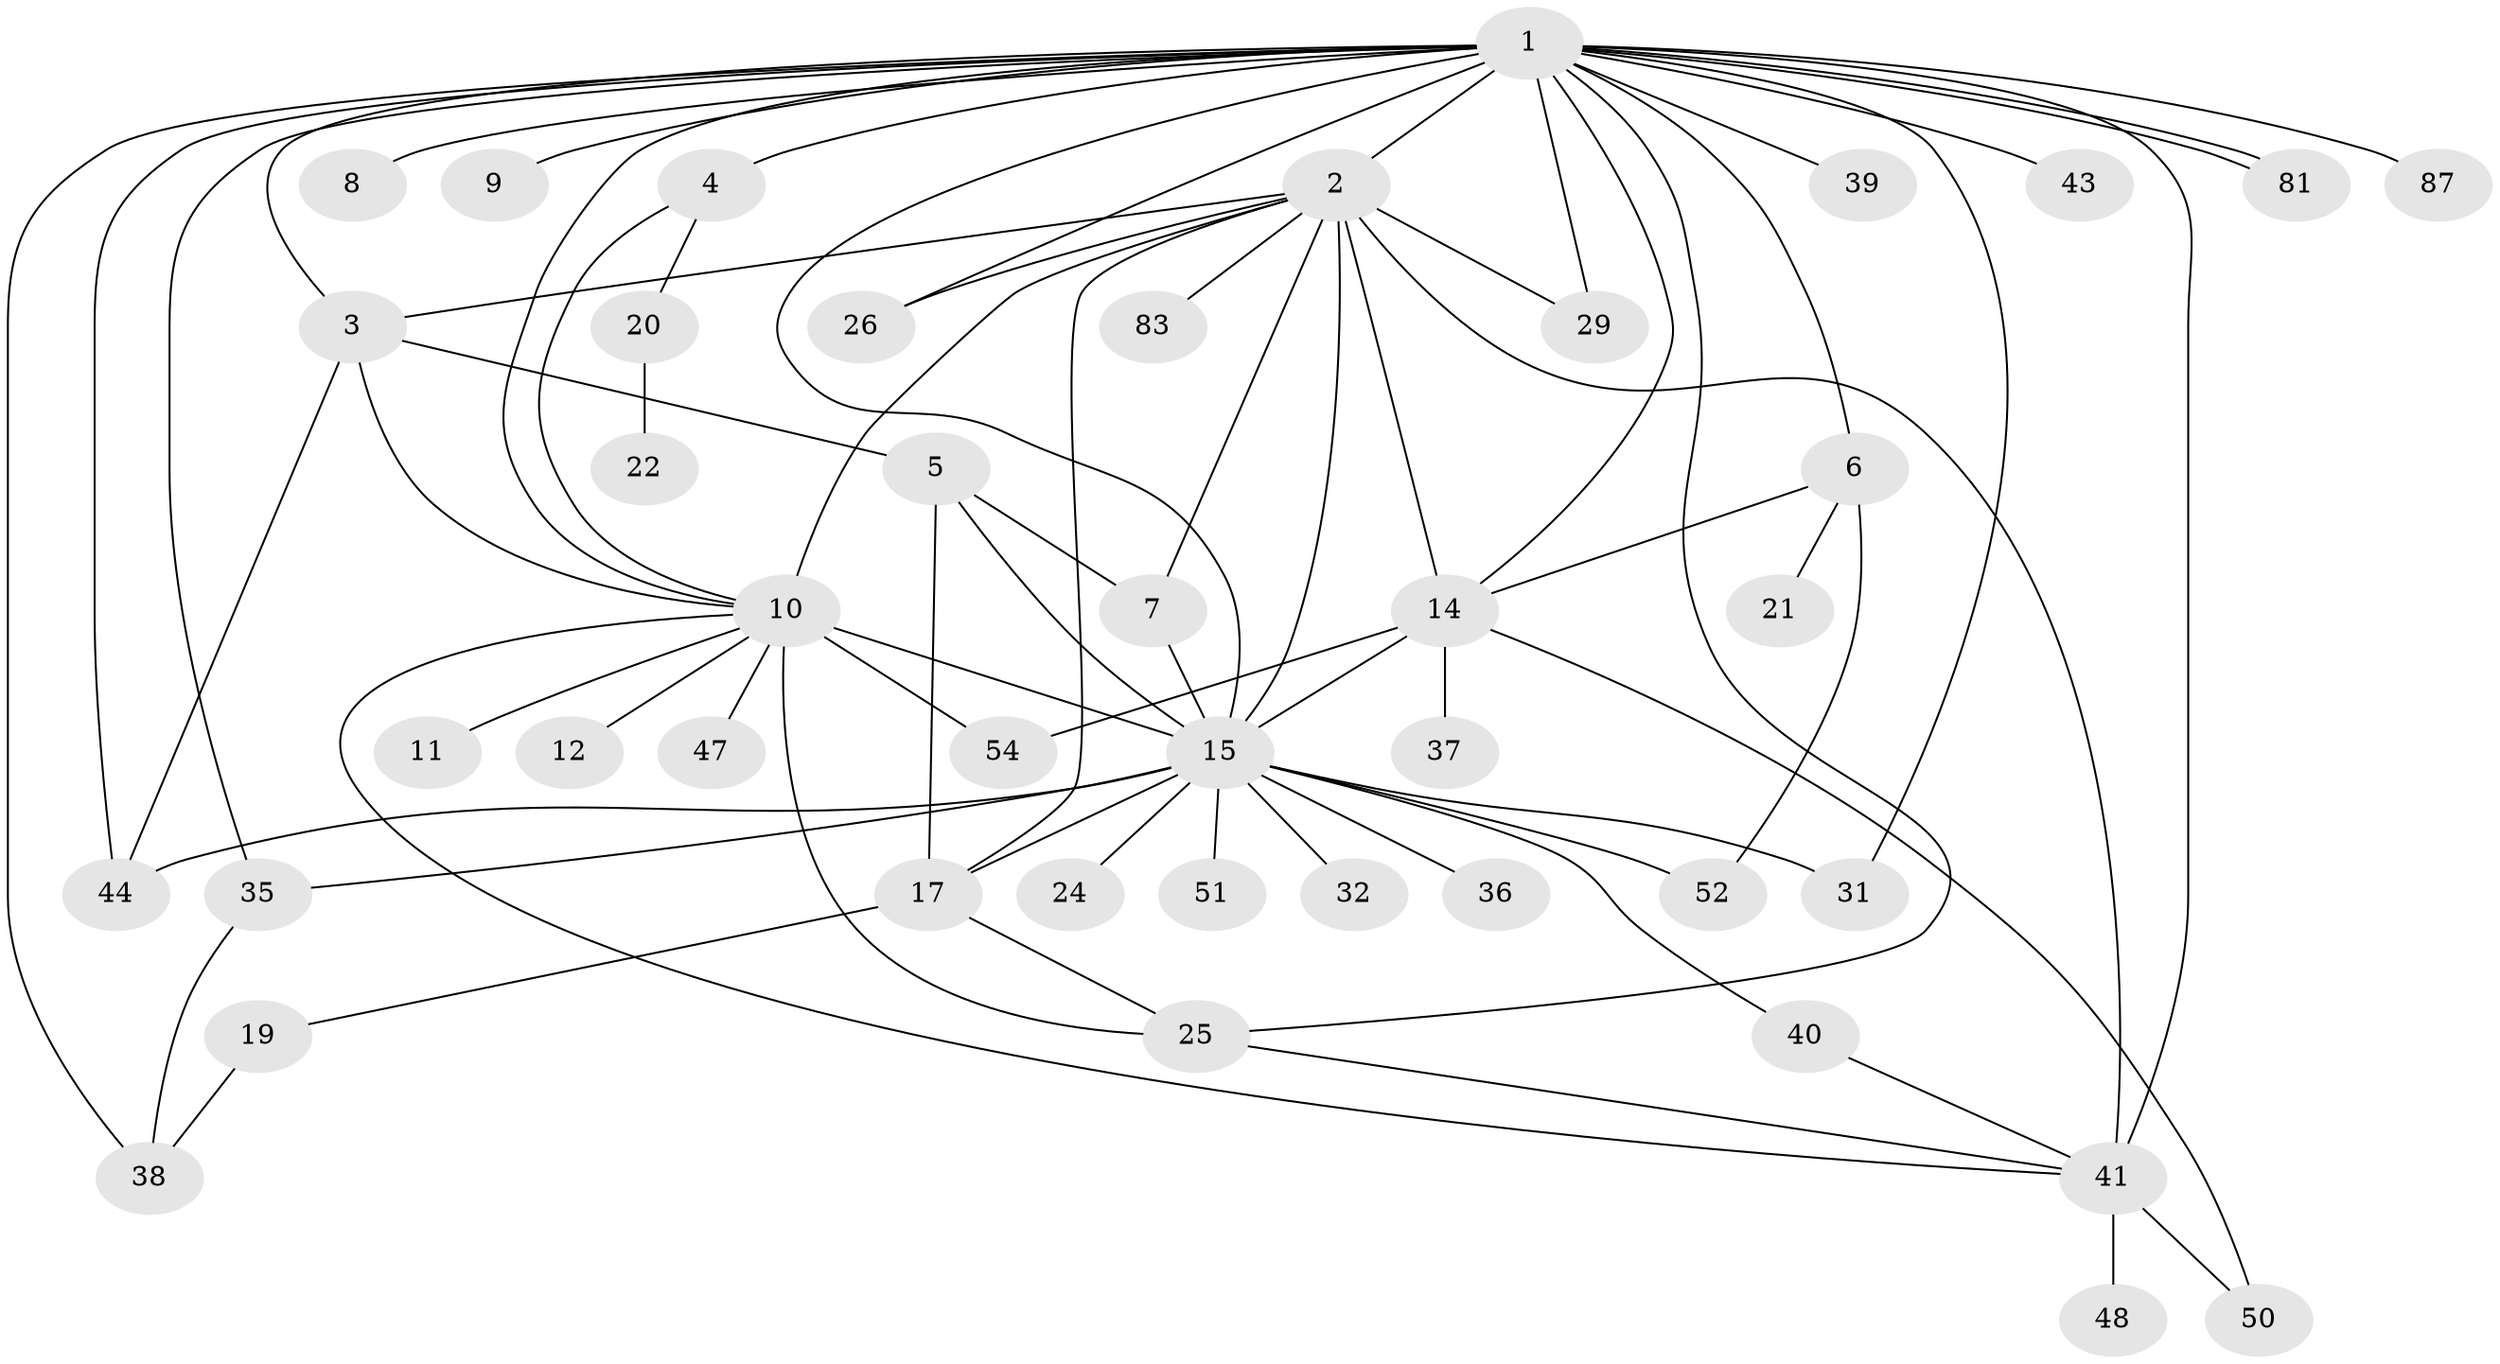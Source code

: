 // original degree distribution, {23: 0.011494252873563218, 13: 0.011494252873563218, 5: 0.034482758620689655, 4: 0.06896551724137931, 6: 0.022988505747126436, 1: 0.367816091954023, 3: 0.11494252873563218, 17: 0.011494252873563218, 2: 0.3218390804597701, 10: 0.011494252873563218, 19: 0.011494252873563218, 7: 0.011494252873563218}
// Generated by graph-tools (version 1.1) at 2025/14/03/09/25 04:14:42]
// undirected, 43 vertices, 74 edges
graph export_dot {
graph [start="1"]
  node [color=gray90,style=filled];
  1;
  2;
  3;
  4 [super="+62"];
  5;
  6;
  7 [super="+59+67"];
  8;
  9 [super="+33+70"];
  10 [super="+34+46+73+66+27+13"];
  11;
  12;
  14 [super="+23+18+30+85+74"];
  15 [super="+63+42+16"];
  17;
  19;
  20 [super="+28"];
  21 [super="+84"];
  22;
  24;
  25 [super="+60"];
  26 [super="+56"];
  29;
  31 [super="+72+79"];
  32;
  35;
  36;
  37;
  38 [super="+57+58+80"];
  39;
  40;
  41 [super="+82+53"];
  43;
  44 [super="+45"];
  47;
  48;
  50;
  51;
  52;
  54 [super="+77"];
  81;
  83;
  87;
  1 -- 2;
  1 -- 3;
  1 -- 4;
  1 -- 6;
  1 -- 8;
  1 -- 9;
  1 -- 10;
  1 -- 25;
  1 -- 26;
  1 -- 29;
  1 -- 31;
  1 -- 35;
  1 -- 39;
  1 -- 41 [weight=2];
  1 -- 43;
  1 -- 44;
  1 -- 81;
  1 -- 81;
  1 -- 87;
  1 -- 15;
  1 -- 38;
  1 -- 14;
  2 -- 3;
  2 -- 7;
  2 -- 14;
  2 -- 17;
  2 -- 29;
  2 -- 83;
  2 -- 26;
  2 -- 15 [weight=3];
  2 -- 41;
  2 -- 10;
  3 -- 5;
  3 -- 10;
  3 -- 44;
  4 -- 10;
  4 -- 20;
  5 -- 7;
  5 -- 17;
  5 -- 15;
  6 -- 14;
  6 -- 21;
  6 -- 52;
  7 -- 15 [weight=2];
  10 -- 11;
  10 -- 12;
  10 -- 15 [weight=5];
  10 -- 25;
  10 -- 47;
  10 -- 41;
  10 -- 54;
  14 -- 54;
  14 -- 15 [weight=2];
  14 -- 37;
  14 -- 50;
  15 -- 17;
  15 -- 35;
  15 -- 32;
  15 -- 36;
  15 -- 40;
  15 -- 51;
  15 -- 52;
  15 -- 24;
  15 -- 31;
  15 -- 44;
  17 -- 19;
  17 -- 25;
  19 -- 38;
  20 -- 22;
  25 -- 41;
  35 -- 38;
  40 -- 41;
  41 -- 48;
  41 -- 50;
}
